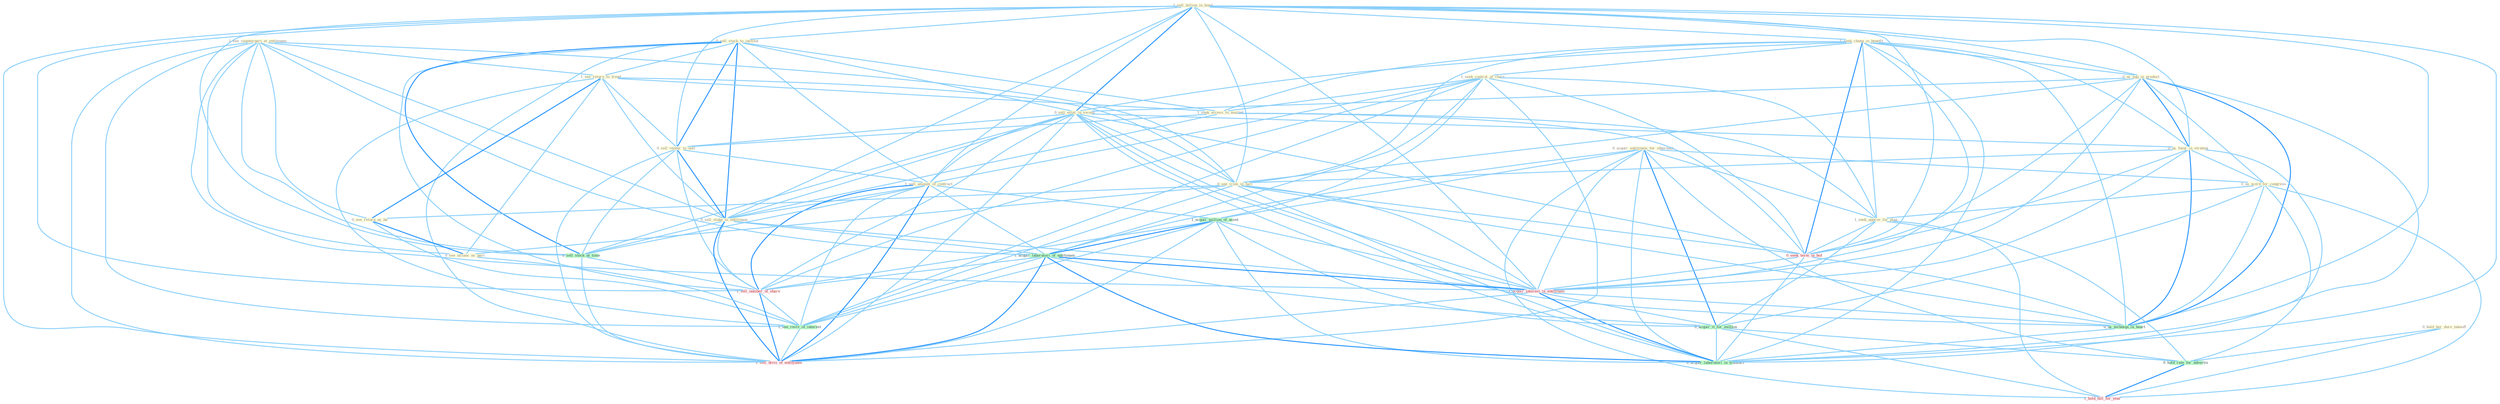 Graph G{ 
    node
    [shape=polygon,style=filled,width=.5,height=.06,color="#BDFCC9",fixedsize=true,fontsize=4,
    fontcolor="#2f4f4f"];
    {node
    [color="#ffffe0", fontcolor="#8b7d6b"] "1_sell_billion_in_bond " "1_seek_chang_in_benefit " "0_sell_stock_to_institut " "0_acquir_entitynam_for_othernum " "1_seek_control_of_chain " "1_see_counterpart_at_entitynam " "1_see_return_to_trend " "1_seek_access_to_market " "0_us_egg_in_product " "0_sell_estat_in_swoop " "0_hold_her_dure_takeoff " "0_us_futur_in_strategi " "0_us_word_for_congress " "0_see_ironi_in_fact " "0_sell_ventur_to_unit " "1_seek_approv_for_plan " "0_see_return_as_be " "1_sell_amount_of_contract " "0_sell_stake_to_entitynam " "0_see_allianc_as_part "}
{node [color="#fff0f5", fontcolor="#b22222"] "0_seek_term_in_bid " "1_acquir_interest_in_entitynam " "1_sell_number_of_share " "1_hold_bill_for_year " "1_sell_divis_of_entitynam "}
edge [color="#B0E2FF"];

	"1_sell_billion_in_bond " -- "1_seek_chang_in_benefit " [w="1", color="#87cefa" ];
	"1_sell_billion_in_bond " -- "0_sell_stock_to_institut " [w="1", color="#87cefa" ];
	"1_sell_billion_in_bond " -- "0_us_egg_in_product " [w="1", color="#87cefa" ];
	"1_sell_billion_in_bond " -- "0_sell_estat_in_swoop " [w="2", color="#1e90ff" , len=0.8];
	"1_sell_billion_in_bond " -- "0_us_futur_in_strategi " [w="1", color="#87cefa" ];
	"1_sell_billion_in_bond " -- "0_see_ironi_in_fact " [w="1", color="#87cefa" ];
	"1_sell_billion_in_bond " -- "0_sell_ventur_to_unit " [w="1", color="#87cefa" ];
	"1_sell_billion_in_bond " -- "1_sell_amount_of_contract " [w="1", color="#87cefa" ];
	"1_sell_billion_in_bond " -- "0_sell_stake_to_entitynam " [w="1", color="#87cefa" ];
	"1_sell_billion_in_bond " -- "0_seek_term_in_bid " [w="1", color="#87cefa" ];
	"1_sell_billion_in_bond " -- "1_acquir_interest_in_entitynam " [w="1", color="#87cefa" ];
	"1_sell_billion_in_bond " -- "0_us_techniqu_in_heart " [w="1", color="#87cefa" ];
	"1_sell_billion_in_bond " -- "0_acquir_laboratori_in_transact " [w="1", color="#87cefa" ];
	"1_sell_billion_in_bond " -- "0_sell_stock_at_time " [w="1", color="#87cefa" ];
	"1_sell_billion_in_bond " -- "1_sell_number_of_share " [w="1", color="#87cefa" ];
	"1_sell_billion_in_bond " -- "1_sell_divis_of_entitynam " [w="1", color="#87cefa" ];
	"1_seek_chang_in_benefit " -- "1_seek_control_of_chain " [w="1", color="#87cefa" ];
	"1_seek_chang_in_benefit " -- "1_seek_access_to_market " [w="1", color="#87cefa" ];
	"1_seek_chang_in_benefit " -- "0_us_egg_in_product " [w="1", color="#87cefa" ];
	"1_seek_chang_in_benefit " -- "0_sell_estat_in_swoop " [w="1", color="#87cefa" ];
	"1_seek_chang_in_benefit " -- "0_us_futur_in_strategi " [w="1", color="#87cefa" ];
	"1_seek_chang_in_benefit " -- "0_see_ironi_in_fact " [w="1", color="#87cefa" ];
	"1_seek_chang_in_benefit " -- "1_seek_approv_for_plan " [w="1", color="#87cefa" ];
	"1_seek_chang_in_benefit " -- "0_seek_term_in_bid " [w="2", color="#1e90ff" , len=0.8];
	"1_seek_chang_in_benefit " -- "1_acquir_interest_in_entitynam " [w="1", color="#87cefa" ];
	"1_seek_chang_in_benefit " -- "0_us_techniqu_in_heart " [w="1", color="#87cefa" ];
	"1_seek_chang_in_benefit " -- "0_acquir_laboratori_in_transact " [w="1", color="#87cefa" ];
	"0_sell_stock_to_institut " -- "1_see_return_to_trend " [w="1", color="#87cefa" ];
	"0_sell_stock_to_institut " -- "1_seek_access_to_market " [w="1", color="#87cefa" ];
	"0_sell_stock_to_institut " -- "0_sell_estat_in_swoop " [w="1", color="#87cefa" ];
	"0_sell_stock_to_institut " -- "0_sell_ventur_to_unit " [w="2", color="#1e90ff" , len=0.8];
	"0_sell_stock_to_institut " -- "1_sell_amount_of_contract " [w="1", color="#87cefa" ];
	"0_sell_stock_to_institut " -- "0_sell_stake_to_entitynam " [w="2", color="#1e90ff" , len=0.8];
	"0_sell_stock_to_institut " -- "0_sell_stock_at_time " [w="2", color="#1e90ff" , len=0.8];
	"0_sell_stock_to_institut " -- "1_sell_number_of_share " [w="1", color="#87cefa" ];
	"0_sell_stock_to_institut " -- "1_sell_divis_of_entitynam " [w="1", color="#87cefa" ];
	"0_acquir_entitynam_for_othernum " -- "0_us_word_for_congress " [w="1", color="#87cefa" ];
	"0_acquir_entitynam_for_othernum " -- "1_seek_approv_for_plan " [w="1", color="#87cefa" ];
	"0_acquir_entitynam_for_othernum " -- "1_acquir_million_of_asset " [w="1", color="#87cefa" ];
	"0_acquir_entitynam_for_othernum " -- "1_acquir_laboratori_of_entitynam " [w="1", color="#87cefa" ];
	"0_acquir_entitynam_for_othernum " -- "1_acquir_interest_in_entitynam " [w="1", color="#87cefa" ];
	"0_acquir_entitynam_for_othernum " -- "0_acquir_it_for_million " [w="2", color="#1e90ff" , len=0.8];
	"0_acquir_entitynam_for_othernum " -- "0_hold_rate_for_advertis " [w="1", color="#87cefa" ];
	"0_acquir_entitynam_for_othernum " -- "0_acquir_laboratori_in_transact " [w="1", color="#87cefa" ];
	"0_acquir_entitynam_for_othernum " -- "1_hold_bill_for_year " [w="1", color="#87cefa" ];
	"1_seek_control_of_chain " -- "1_seek_access_to_market " [w="1", color="#87cefa" ];
	"1_seek_control_of_chain " -- "1_seek_approv_for_plan " [w="1", color="#87cefa" ];
	"1_seek_control_of_chain " -- "1_sell_amount_of_contract " [w="1", color="#87cefa" ];
	"1_seek_control_of_chain " -- "1_acquir_million_of_asset " [w="1", color="#87cefa" ];
	"1_seek_control_of_chain " -- "1_acquir_laboratori_of_entitynam " [w="1", color="#87cefa" ];
	"1_seek_control_of_chain " -- "0_seek_term_in_bid " [w="1", color="#87cefa" ];
	"1_seek_control_of_chain " -- "1_sell_number_of_share " [w="1", color="#87cefa" ];
	"1_seek_control_of_chain " -- "1_see_reviv_of_interest " [w="1", color="#87cefa" ];
	"1_seek_control_of_chain " -- "1_sell_divis_of_entitynam " [w="1", color="#87cefa" ];
	"1_see_counterpart_at_entitynam " -- "1_see_return_to_trend " [w="1", color="#87cefa" ];
	"1_see_counterpart_at_entitynam " -- "0_see_ironi_in_fact " [w="1", color="#87cefa" ];
	"1_see_counterpart_at_entitynam " -- "0_see_return_as_be " [w="1", color="#87cefa" ];
	"1_see_counterpart_at_entitynam " -- "0_sell_stake_to_entitynam " [w="1", color="#87cefa" ];
	"1_see_counterpart_at_entitynam " -- "0_see_allianc_as_part " [w="1", color="#87cefa" ];
	"1_see_counterpart_at_entitynam " -- "1_acquir_laboratori_of_entitynam " [w="1", color="#87cefa" ];
	"1_see_counterpart_at_entitynam " -- "1_acquir_interest_in_entitynam " [w="1", color="#87cefa" ];
	"1_see_counterpart_at_entitynam " -- "0_sell_stock_at_time " [w="1", color="#87cefa" ];
	"1_see_counterpart_at_entitynam " -- "1_see_reviv_of_interest " [w="1", color="#87cefa" ];
	"1_see_counterpart_at_entitynam " -- "1_sell_divis_of_entitynam " [w="1", color="#87cefa" ];
	"1_see_return_to_trend " -- "1_seek_access_to_market " [w="1", color="#87cefa" ];
	"1_see_return_to_trend " -- "0_see_ironi_in_fact " [w="1", color="#87cefa" ];
	"1_see_return_to_trend " -- "0_sell_ventur_to_unit " [w="1", color="#87cefa" ];
	"1_see_return_to_trend " -- "0_see_return_as_be " [w="2", color="#1e90ff" , len=0.8];
	"1_see_return_to_trend " -- "0_sell_stake_to_entitynam " [w="1", color="#87cefa" ];
	"1_see_return_to_trend " -- "0_see_allianc_as_part " [w="1", color="#87cefa" ];
	"1_see_return_to_trend " -- "1_see_reviv_of_interest " [w="1", color="#87cefa" ];
	"1_seek_access_to_market " -- "0_sell_ventur_to_unit " [w="1", color="#87cefa" ];
	"1_seek_access_to_market " -- "1_seek_approv_for_plan " [w="1", color="#87cefa" ];
	"1_seek_access_to_market " -- "0_sell_stake_to_entitynam " [w="1", color="#87cefa" ];
	"1_seek_access_to_market " -- "0_seek_term_in_bid " [w="1", color="#87cefa" ];
	"0_us_egg_in_product " -- "0_sell_estat_in_swoop " [w="1", color="#87cefa" ];
	"0_us_egg_in_product " -- "0_us_futur_in_strategi " [w="2", color="#1e90ff" , len=0.8];
	"0_us_egg_in_product " -- "0_us_word_for_congress " [w="1", color="#87cefa" ];
	"0_us_egg_in_product " -- "0_see_ironi_in_fact " [w="1", color="#87cefa" ];
	"0_us_egg_in_product " -- "0_seek_term_in_bid " [w="1", color="#87cefa" ];
	"0_us_egg_in_product " -- "1_acquir_interest_in_entitynam " [w="1", color="#87cefa" ];
	"0_us_egg_in_product " -- "0_us_techniqu_in_heart " [w="2", color="#1e90ff" , len=0.8];
	"0_us_egg_in_product " -- "0_acquir_laboratori_in_transact " [w="1", color="#87cefa" ];
	"0_sell_estat_in_swoop " -- "0_us_futur_in_strategi " [w="1", color="#87cefa" ];
	"0_sell_estat_in_swoop " -- "0_see_ironi_in_fact " [w="1", color="#87cefa" ];
	"0_sell_estat_in_swoop " -- "0_sell_ventur_to_unit " [w="1", color="#87cefa" ];
	"0_sell_estat_in_swoop " -- "1_sell_amount_of_contract " [w="1", color="#87cefa" ];
	"0_sell_estat_in_swoop " -- "0_sell_stake_to_entitynam " [w="1", color="#87cefa" ];
	"0_sell_estat_in_swoop " -- "0_seek_term_in_bid " [w="1", color="#87cefa" ];
	"0_sell_estat_in_swoop " -- "1_acquir_interest_in_entitynam " [w="1", color="#87cefa" ];
	"0_sell_estat_in_swoop " -- "0_us_techniqu_in_heart " [w="1", color="#87cefa" ];
	"0_sell_estat_in_swoop " -- "0_acquir_laboratori_in_transact " [w="1", color="#87cefa" ];
	"0_sell_estat_in_swoop " -- "0_sell_stock_at_time " [w="1", color="#87cefa" ];
	"0_sell_estat_in_swoop " -- "1_sell_number_of_share " [w="1", color="#87cefa" ];
	"0_sell_estat_in_swoop " -- "1_sell_divis_of_entitynam " [w="1", color="#87cefa" ];
	"0_hold_her_dure_takeoff " -- "0_hold_rate_for_advertis " [w="1", color="#87cefa" ];
	"0_hold_her_dure_takeoff " -- "1_hold_bill_for_year " [w="1", color="#87cefa" ];
	"0_us_futur_in_strategi " -- "0_us_word_for_congress " [w="1", color="#87cefa" ];
	"0_us_futur_in_strategi " -- "0_see_ironi_in_fact " [w="1", color="#87cefa" ];
	"0_us_futur_in_strategi " -- "0_seek_term_in_bid " [w="1", color="#87cefa" ];
	"0_us_futur_in_strategi " -- "1_acquir_interest_in_entitynam " [w="1", color="#87cefa" ];
	"0_us_futur_in_strategi " -- "0_us_techniqu_in_heart " [w="2", color="#1e90ff" , len=0.8];
	"0_us_futur_in_strategi " -- "0_acquir_laboratori_in_transact " [w="1", color="#87cefa" ];
	"0_us_word_for_congress " -- "1_seek_approv_for_plan " [w="1", color="#87cefa" ];
	"0_us_word_for_congress " -- "0_us_techniqu_in_heart " [w="1", color="#87cefa" ];
	"0_us_word_for_congress " -- "0_acquir_it_for_million " [w="1", color="#87cefa" ];
	"0_us_word_for_congress " -- "0_hold_rate_for_advertis " [w="1", color="#87cefa" ];
	"0_us_word_for_congress " -- "1_hold_bill_for_year " [w="1", color="#87cefa" ];
	"0_see_ironi_in_fact " -- "0_see_return_as_be " [w="1", color="#87cefa" ];
	"0_see_ironi_in_fact " -- "0_see_allianc_as_part " [w="1", color="#87cefa" ];
	"0_see_ironi_in_fact " -- "0_seek_term_in_bid " [w="1", color="#87cefa" ];
	"0_see_ironi_in_fact " -- "1_acquir_interest_in_entitynam " [w="1", color="#87cefa" ];
	"0_see_ironi_in_fact " -- "0_us_techniqu_in_heart " [w="1", color="#87cefa" ];
	"0_see_ironi_in_fact " -- "0_acquir_laboratori_in_transact " [w="1", color="#87cefa" ];
	"0_see_ironi_in_fact " -- "1_see_reviv_of_interest " [w="1", color="#87cefa" ];
	"0_sell_ventur_to_unit " -- "1_sell_amount_of_contract " [w="1", color="#87cefa" ];
	"0_sell_ventur_to_unit " -- "0_sell_stake_to_entitynam " [w="2", color="#1e90ff" , len=0.8];
	"0_sell_ventur_to_unit " -- "0_sell_stock_at_time " [w="1", color="#87cefa" ];
	"0_sell_ventur_to_unit " -- "1_sell_number_of_share " [w="1", color="#87cefa" ];
	"0_sell_ventur_to_unit " -- "1_sell_divis_of_entitynam " [w="1", color="#87cefa" ];
	"1_seek_approv_for_plan " -- "0_seek_term_in_bid " [w="1", color="#87cefa" ];
	"1_seek_approv_for_plan " -- "0_acquir_it_for_million " [w="1", color="#87cefa" ];
	"1_seek_approv_for_plan " -- "0_hold_rate_for_advertis " [w="1", color="#87cefa" ];
	"1_seek_approv_for_plan " -- "1_hold_bill_for_year " [w="1", color="#87cefa" ];
	"0_see_return_as_be " -- "0_see_allianc_as_part " [w="2", color="#1e90ff" , len=0.8];
	"0_see_return_as_be " -- "1_see_reviv_of_interest " [w="1", color="#87cefa" ];
	"1_sell_amount_of_contract " -- "0_sell_stake_to_entitynam " [w="1", color="#87cefa" ];
	"1_sell_amount_of_contract " -- "1_acquir_million_of_asset " [w="1", color="#87cefa" ];
	"1_sell_amount_of_contract " -- "1_acquir_laboratori_of_entitynam " [w="1", color="#87cefa" ];
	"1_sell_amount_of_contract " -- "0_sell_stock_at_time " [w="1", color="#87cefa" ];
	"1_sell_amount_of_contract " -- "1_sell_number_of_share " [w="2", color="#1e90ff" , len=0.8];
	"1_sell_amount_of_contract " -- "1_see_reviv_of_interest " [w="1", color="#87cefa" ];
	"1_sell_amount_of_contract " -- "1_sell_divis_of_entitynam " [w="2", color="#1e90ff" , len=0.8];
	"0_sell_stake_to_entitynam " -- "1_acquir_laboratori_of_entitynam " [w="1", color="#87cefa" ];
	"0_sell_stake_to_entitynam " -- "1_acquir_interest_in_entitynam " [w="1", color="#87cefa" ];
	"0_sell_stake_to_entitynam " -- "0_sell_stock_at_time " [w="1", color="#87cefa" ];
	"0_sell_stake_to_entitynam " -- "1_sell_number_of_share " [w="1", color="#87cefa" ];
	"0_sell_stake_to_entitynam " -- "1_sell_divis_of_entitynam " [w="2", color="#1e90ff" , len=0.8];
	"0_see_allianc_as_part " -- "1_see_reviv_of_interest " [w="1", color="#87cefa" ];
	"1_acquir_million_of_asset " -- "1_acquir_laboratori_of_entitynam " [w="2", color="#1e90ff" , len=0.8];
	"1_acquir_million_of_asset " -- "1_acquir_interest_in_entitynam " [w="1", color="#87cefa" ];
	"1_acquir_million_of_asset " -- "0_acquir_it_for_million " [w="1", color="#87cefa" ];
	"1_acquir_million_of_asset " -- "0_acquir_laboratori_in_transact " [w="1", color="#87cefa" ];
	"1_acquir_million_of_asset " -- "1_sell_number_of_share " [w="1", color="#87cefa" ];
	"1_acquir_million_of_asset " -- "1_see_reviv_of_interest " [w="1", color="#87cefa" ];
	"1_acquir_million_of_asset " -- "1_sell_divis_of_entitynam " [w="1", color="#87cefa" ];
	"1_acquir_laboratori_of_entitynam " -- "1_acquir_interest_in_entitynam " [w="2", color="#1e90ff" , len=0.8];
	"1_acquir_laboratori_of_entitynam " -- "0_acquir_it_for_million " [w="1", color="#87cefa" ];
	"1_acquir_laboratori_of_entitynam " -- "0_acquir_laboratori_in_transact " [w="2", color="#1e90ff" , len=0.8];
	"1_acquir_laboratori_of_entitynam " -- "1_sell_number_of_share " [w="1", color="#87cefa" ];
	"1_acquir_laboratori_of_entitynam " -- "1_see_reviv_of_interest " [w="1", color="#87cefa" ];
	"1_acquir_laboratori_of_entitynam " -- "1_sell_divis_of_entitynam " [w="2", color="#1e90ff" , len=0.8];
	"0_seek_term_in_bid " -- "1_acquir_interest_in_entitynam " [w="1", color="#87cefa" ];
	"0_seek_term_in_bid " -- "0_us_techniqu_in_heart " [w="1", color="#87cefa" ];
	"0_seek_term_in_bid " -- "0_acquir_laboratori_in_transact " [w="1", color="#87cefa" ];
	"1_acquir_interest_in_entitynam " -- "0_us_techniqu_in_heart " [w="1", color="#87cefa" ];
	"1_acquir_interest_in_entitynam " -- "0_acquir_it_for_million " [w="1", color="#87cefa" ];
	"1_acquir_interest_in_entitynam " -- "0_acquir_laboratori_in_transact " [w="2", color="#1e90ff" , len=0.8];
	"1_acquir_interest_in_entitynam " -- "1_sell_divis_of_entitynam " [w="1", color="#87cefa" ];
	"0_us_techniqu_in_heart " -- "0_acquir_laboratori_in_transact " [w="1", color="#87cefa" ];
	"0_acquir_it_for_million " -- "0_hold_rate_for_advertis " [w="1", color="#87cefa" ];
	"0_acquir_it_for_million " -- "0_acquir_laboratori_in_transact " [w="1", color="#87cefa" ];
	"0_acquir_it_for_million " -- "1_hold_bill_for_year " [w="1", color="#87cefa" ];
	"0_hold_rate_for_advertis " -- "1_hold_bill_for_year " [w="2", color="#1e90ff" , len=0.8];
	"0_sell_stock_at_time " -- "1_sell_number_of_share " [w="1", color="#87cefa" ];
	"0_sell_stock_at_time " -- "1_sell_divis_of_entitynam " [w="1", color="#87cefa" ];
	"1_sell_number_of_share " -- "1_see_reviv_of_interest " [w="1", color="#87cefa" ];
	"1_sell_number_of_share " -- "1_sell_divis_of_entitynam " [w="2", color="#1e90ff" , len=0.8];
	"1_see_reviv_of_interest " -- "1_sell_divis_of_entitynam " [w="1", color="#87cefa" ];
}